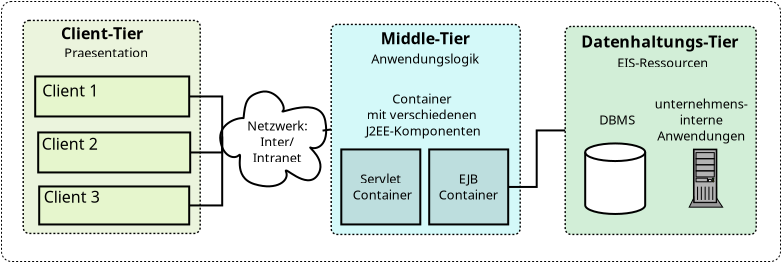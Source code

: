 <?xml version="1.0" encoding="UTF-8"?>
<dia:diagram xmlns:dia="http://www.lysator.liu.se/~alla/dia/">
  <dia:layer name="Hintergrund" visible="true">
    <dia:object type="Standard - Box" version="0" id="O0">
      <dia:attribute name="obj_pos">
        <dia:point val="7.565,9.365"/>
      </dia:attribute>
      <dia:attribute name="obj_bb">
        <dia:rectangle val="7.54,9.34;46.54,22.39"/>
      </dia:attribute>
      <dia:attribute name="elem_corner">
        <dia:point val="7.565,9.365"/>
      </dia:attribute>
      <dia:attribute name="elem_width">
        <dia:real val="38.95"/>
      </dia:attribute>
      <dia:attribute name="elem_height">
        <dia:real val="13"/>
      </dia:attribute>
      <dia:attribute name="border_width">
        <dia:real val="0.05"/>
      </dia:attribute>
      <dia:attribute name="show_background">
        <dia:boolean val="true"/>
      </dia:attribute>
      <dia:attribute name="line_style">
        <dia:enum val="1"/>
      </dia:attribute>
      <dia:attribute name="dashlength">
        <dia:real val="0.1"/>
      </dia:attribute>
      <dia:attribute name="corner_radius">
        <dia:real val="0.5"/>
      </dia:attribute>
    </dia:object>
    <dia:object type="Standard - Box" version="0" id="O1">
      <dia:attribute name="obj_pos">
        <dia:point val="8.65,10.312"/>
      </dia:attribute>
      <dia:attribute name="obj_bb">
        <dia:rectangle val="8.615,10.277;17.535,20.997"/>
      </dia:attribute>
      <dia:attribute name="elem_corner">
        <dia:point val="8.65,10.312"/>
      </dia:attribute>
      <dia:attribute name="elem_width">
        <dia:real val="8.85"/>
      </dia:attribute>
      <dia:attribute name="elem_height">
        <dia:real val="10.65"/>
      </dia:attribute>
      <dia:attribute name="border_width">
        <dia:real val="0.07"/>
      </dia:attribute>
      <dia:attribute name="inner_color">
        <dia:color val="#ebf4dd"/>
      </dia:attribute>
      <dia:attribute name="show_background">
        <dia:boolean val="true"/>
      </dia:attribute>
      <dia:attribute name="line_style">
        <dia:enum val="1"/>
      </dia:attribute>
      <dia:attribute name="dashlength">
        <dia:real val="0.1"/>
      </dia:attribute>
      <dia:attribute name="corner_radius">
        <dia:real val="0.3"/>
      </dia:attribute>
    </dia:object>
    <dia:object type="Standard - Box" version="0" id="O2">
      <dia:attribute name="obj_pos">
        <dia:point val="24.05,10.512"/>
      </dia:attribute>
      <dia:attribute name="obj_bb">
        <dia:rectangle val="24.015,10.477;33.535,21.047"/>
      </dia:attribute>
      <dia:attribute name="elem_corner">
        <dia:point val="24.05,10.512"/>
      </dia:attribute>
      <dia:attribute name="elem_width">
        <dia:real val="9.45"/>
      </dia:attribute>
      <dia:attribute name="elem_height">
        <dia:real val="10.5"/>
      </dia:attribute>
      <dia:attribute name="border_width">
        <dia:real val="0.07"/>
      </dia:attribute>
      <dia:attribute name="inner_color">
        <dia:color val="#d4f9f9"/>
      </dia:attribute>
      <dia:attribute name="show_background">
        <dia:boolean val="true"/>
      </dia:attribute>
      <dia:attribute name="line_style">
        <dia:enum val="1"/>
      </dia:attribute>
      <dia:attribute name="dashlength">
        <dia:real val="0.1"/>
      </dia:attribute>
      <dia:attribute name="corner_radius">
        <dia:real val="0.3"/>
      </dia:attribute>
    </dia:object>
    <dia:object type="Standard - Box" version="0" id="O3">
      <dia:attribute name="obj_pos">
        <dia:point val="35.75,10.613"/>
      </dia:attribute>
      <dia:attribute name="obj_bb">
        <dia:rectangle val="35.715,10.578;45.335,21.047"/>
      </dia:attribute>
      <dia:attribute name="elem_corner">
        <dia:point val="35.75,10.613"/>
      </dia:attribute>
      <dia:attribute name="elem_width">
        <dia:real val="9.55"/>
      </dia:attribute>
      <dia:attribute name="elem_height">
        <dia:real val="10.4"/>
      </dia:attribute>
      <dia:attribute name="border_width">
        <dia:real val="0.07"/>
      </dia:attribute>
      <dia:attribute name="inner_color">
        <dia:color val="#d2eed7"/>
      </dia:attribute>
      <dia:attribute name="show_background">
        <dia:boolean val="true"/>
      </dia:attribute>
      <dia:attribute name="line_style">
        <dia:enum val="1"/>
      </dia:attribute>
      <dia:attribute name="dashlength">
        <dia:real val="0.1"/>
      </dia:attribute>
      <dia:attribute name="corner_radius">
        <dia:real val="0.3"/>
      </dia:attribute>
    </dia:object>
    <dia:object type="Standard - Text" version="0" id="O4">
      <dia:attribute name="obj_pos">
        <dia:point val="12.6,11.25"/>
      </dia:attribute>
      <dia:attribute name="obj_bb">
        <dia:rectangle val="10.475,10.4;14.725,11.65"/>
      </dia:attribute>
      <dia:attribute name="text">
        <dia:composite type="text">
          <dia:attribute name="string">
            <dia:string>#Client-Tier#</dia:string>
          </dia:attribute>
          <dia:attribute name="font">
            <dia:font family="sans" style="80" name="Helvetica"/>
          </dia:attribute>
          <dia:attribute name="height">
            <dia:real val="1"/>
          </dia:attribute>
          <dia:attribute name="pos">
            <dia:point val="12.6,11.25"/>
          </dia:attribute>
          <dia:attribute name="color">
            <dia:color val="#000000"/>
          </dia:attribute>
          <dia:attribute name="alignment">
            <dia:enum val="1"/>
          </dia:attribute>
        </dia:composite>
      </dia:attribute>
    </dia:object>
    <dia:object type="Standard - Text" version="0" id="O5">
      <dia:attribute name="obj_pos">
        <dia:point val="28.75,11.5"/>
      </dia:attribute>
      <dia:attribute name="obj_bb">
        <dia:rectangle val="26.425,10.65;31.075,11.9"/>
      </dia:attribute>
      <dia:attribute name="text">
        <dia:composite type="text">
          <dia:attribute name="string">
            <dia:string>#Middle-Tier#</dia:string>
          </dia:attribute>
          <dia:attribute name="font">
            <dia:font family="sans" style="80" name="Helvetica"/>
          </dia:attribute>
          <dia:attribute name="height">
            <dia:real val="1"/>
          </dia:attribute>
          <dia:attribute name="pos">
            <dia:point val="28.75,11.5"/>
          </dia:attribute>
          <dia:attribute name="color">
            <dia:color val="#000000"/>
          </dia:attribute>
          <dia:attribute name="alignment">
            <dia:enum val="1"/>
          </dia:attribute>
        </dia:composite>
      </dia:attribute>
    </dia:object>
    <dia:object type="Standard - Box" version="0" id="O6">
      <dia:attribute name="obj_pos">
        <dia:point val="9.25,13.113"/>
      </dia:attribute>
      <dia:attribute name="obj_bb">
        <dia:rectangle val="9.2,13.062;17.0,15.162"/>
      </dia:attribute>
      <dia:attribute name="elem_corner">
        <dia:point val="9.25,13.113"/>
      </dia:attribute>
      <dia:attribute name="elem_width">
        <dia:real val="7.7"/>
      </dia:attribute>
      <dia:attribute name="elem_height">
        <dia:real val="2"/>
      </dia:attribute>
      <dia:attribute name="inner_color">
        <dia:color val="#e6f6cd"/>
      </dia:attribute>
      <dia:attribute name="show_background">
        <dia:boolean val="true"/>
      </dia:attribute>
    </dia:object>
    <dia:object type="Standard - Box" version="0" id="O7">
      <dia:attribute name="obj_pos">
        <dia:point val="9.4,15.912"/>
      </dia:attribute>
      <dia:attribute name="obj_bb">
        <dia:rectangle val="9.35,15.863;17.05,17.962"/>
      </dia:attribute>
      <dia:attribute name="elem_corner">
        <dia:point val="9.4,15.912"/>
      </dia:attribute>
      <dia:attribute name="elem_width">
        <dia:real val="7.6"/>
      </dia:attribute>
      <dia:attribute name="elem_height">
        <dia:real val="2"/>
      </dia:attribute>
      <dia:attribute name="inner_color">
        <dia:color val="#e6f6cd"/>
      </dia:attribute>
      <dia:attribute name="show_background">
        <dia:boolean val="true"/>
      </dia:attribute>
    </dia:object>
    <dia:object type="Standard - Box" version="0" id="O8">
      <dia:attribute name="obj_pos">
        <dia:point val="9.45,18.613"/>
      </dia:attribute>
      <dia:attribute name="obj_bb">
        <dia:rectangle val="9.4,18.562;17.0,20.562"/>
      </dia:attribute>
      <dia:attribute name="elem_corner">
        <dia:point val="9.45,18.613"/>
      </dia:attribute>
      <dia:attribute name="elem_width">
        <dia:real val="7.5"/>
      </dia:attribute>
      <dia:attribute name="elem_height">
        <dia:real val="1.9"/>
      </dia:attribute>
      <dia:attribute name="inner_color">
        <dia:color val="#e6f6cd"/>
      </dia:attribute>
      <dia:attribute name="show_background">
        <dia:boolean val="true"/>
      </dia:attribute>
    </dia:object>
    <dia:object type="Standard - Text" version="0" id="O9">
      <dia:attribute name="obj_pos">
        <dia:point val="9.6,14.113"/>
      </dia:attribute>
      <dia:attribute name="obj_bb">
        <dia:rectangle val="9.6,13.262;12.4,14.512"/>
      </dia:attribute>
      <dia:attribute name="text">
        <dia:composite type="text">
          <dia:attribute name="string">
            <dia:string>#Client 1#</dia:string>
          </dia:attribute>
          <dia:attribute name="font">
            <dia:font family="sans" style="0" name="Helvetica"/>
          </dia:attribute>
          <dia:attribute name="height">
            <dia:real val="1"/>
          </dia:attribute>
          <dia:attribute name="pos">
            <dia:point val="9.6,14.113"/>
          </dia:attribute>
          <dia:attribute name="color">
            <dia:color val="#000000"/>
          </dia:attribute>
          <dia:attribute name="alignment">
            <dia:enum val="0"/>
          </dia:attribute>
        </dia:composite>
      </dia:attribute>
    </dia:object>
    <dia:object type="Standard - Text" version="0" id="O10">
      <dia:attribute name="obj_pos">
        <dia:point val="9.58,16.777"/>
      </dia:attribute>
      <dia:attribute name="obj_bb">
        <dia:rectangle val="9.58,15.928;12.33,17.177"/>
      </dia:attribute>
      <dia:attribute name="text">
        <dia:composite type="text">
          <dia:attribute name="string">
            <dia:string>#Client 2#</dia:string>
          </dia:attribute>
          <dia:attribute name="font">
            <dia:font family="sans" style="0" name="Helvetica"/>
          </dia:attribute>
          <dia:attribute name="height">
            <dia:real val="1"/>
          </dia:attribute>
          <dia:attribute name="pos">
            <dia:point val="9.58,16.777"/>
          </dia:attribute>
          <dia:attribute name="color">
            <dia:color val="#000000"/>
          </dia:attribute>
          <dia:attribute name="alignment">
            <dia:enum val="0"/>
          </dia:attribute>
        </dia:composite>
      </dia:attribute>
    </dia:object>
    <dia:object type="Standard - Text" version="0" id="O11">
      <dia:attribute name="obj_pos">
        <dia:point val="9.68,19.427"/>
      </dia:attribute>
      <dia:attribute name="obj_bb">
        <dia:rectangle val="9.68,18.578;12.38,19.828"/>
      </dia:attribute>
      <dia:attribute name="text">
        <dia:composite type="text">
          <dia:attribute name="string">
            <dia:string>#Client 3#</dia:string>
          </dia:attribute>
          <dia:attribute name="font">
            <dia:font family="sans" style="0" name="Helvetica"/>
          </dia:attribute>
          <dia:attribute name="height">
            <dia:real val="1"/>
          </dia:attribute>
          <dia:attribute name="pos">
            <dia:point val="9.68,19.427"/>
          </dia:attribute>
          <dia:attribute name="color">
            <dia:color val="#000000"/>
          </dia:attribute>
          <dia:attribute name="alignment">
            <dia:enum val="0"/>
          </dia:attribute>
        </dia:composite>
      </dia:attribute>
    </dia:object>
    <dia:object type="Standard - Box" version="0" id="O12">
      <dia:attribute name="obj_pos">
        <dia:point val="28.95,16.762"/>
      </dia:attribute>
      <dia:attribute name="obj_bb">
        <dia:rectangle val="28.9,16.712;32.95,20.562"/>
      </dia:attribute>
      <dia:attribute name="elem_corner">
        <dia:point val="28.95,16.762"/>
      </dia:attribute>
      <dia:attribute name="elem_width">
        <dia:real val="3.95"/>
      </dia:attribute>
      <dia:attribute name="elem_height">
        <dia:real val="3.75"/>
      </dia:attribute>
      <dia:attribute name="inner_color">
        <dia:color val="#bddede"/>
      </dia:attribute>
      <dia:attribute name="show_background">
        <dia:boolean val="true"/>
      </dia:attribute>
    </dia:object>
    <dia:object type="Standard - Text" version="0" id="O13">
      <dia:attribute name="obj_pos">
        <dia:point val="28.65,14.463"/>
      </dia:attribute>
      <dia:attribute name="obj_bb">
        <dia:rectangle val="25.725,13.74;31.598,16.407"/>
      </dia:attribute>
      <dia:attribute name="text">
        <dia:composite type="text">
          <dia:attribute name="string">
            <dia:string>#Container 
mit verschiedenen 
J2EE-Komponenten#</dia:string>
          </dia:attribute>
          <dia:attribute name="font">
            <dia:font family="sans" style="0" name="Helvetica"/>
          </dia:attribute>
          <dia:attribute name="height">
            <dia:real val="0.8"/>
          </dia:attribute>
          <dia:attribute name="pos">
            <dia:point val="28.65,14.463"/>
          </dia:attribute>
          <dia:attribute name="color">
            <dia:color val="#000000"/>
          </dia:attribute>
          <dia:attribute name="alignment">
            <dia:enum val="1"/>
          </dia:attribute>
        </dia:composite>
      </dia:attribute>
    </dia:object>
    <dia:object type="UML - Association" version="0" id="O14">
      <dia:attribute name="obj_pos">
        <dia:point val="32.9,18.637"/>
      </dia:attribute>
      <dia:attribute name="obj_bb">
        <dia:rectangle val="32.85,15.762;35.8,20.238"/>
      </dia:attribute>
      <dia:attribute name="orth_points">
        <dia:point val="32.9,18.637"/>
        <dia:point val="34.325,18.637"/>
        <dia:point val="34.325,15.812"/>
        <dia:point val="35.75,15.812"/>
      </dia:attribute>
      <dia:attribute name="orth_orient">
        <dia:enum val="0"/>
        <dia:enum val="1"/>
        <dia:enum val="0"/>
      </dia:attribute>
      <dia:attribute name="name">
        <dia:string>##</dia:string>
      </dia:attribute>
      <dia:attribute name="direction">
        <dia:enum val="0"/>
      </dia:attribute>
      <dia:attribute name="ends">
        <dia:composite>
          <dia:attribute name="role">
            <dia:string>##</dia:string>
          </dia:attribute>
          <dia:attribute name="multiplicity">
            <dia:string>##</dia:string>
          </dia:attribute>
          <dia:attribute name="arrow">
            <dia:boolean val="false"/>
          </dia:attribute>
          <dia:attribute name="aggregate">
            <dia:enum val="0"/>
          </dia:attribute>
        </dia:composite>
        <dia:composite>
          <dia:attribute name="role">
            <dia:string>##</dia:string>
          </dia:attribute>
          <dia:attribute name="multiplicity">
            <dia:string>##</dia:string>
          </dia:attribute>
          <dia:attribute name="arrow">
            <dia:boolean val="false"/>
          </dia:attribute>
          <dia:attribute name="aggregate">
            <dia:enum val="0"/>
          </dia:attribute>
        </dia:composite>
      </dia:attribute>
      <dia:connections>
        <dia:connection handle="0" to="O12" connection="4"/>
        <dia:connection handle="1" to="O3" connection="3"/>
      </dia:connections>
    </dia:object>
    <dia:object type="Standard - Text" version="0" id="O15">
      <dia:attribute name="obj_pos">
        <dia:point val="36.55,11.662"/>
      </dia:attribute>
      <dia:attribute name="obj_bb">
        <dia:rectangle val="36.55,10.785;44.428,12.117"/>
      </dia:attribute>
      <dia:attribute name="text">
        <dia:composite type="text">
          <dia:attribute name="string">
            <dia:string>#Datenhaltungs-Tier#</dia:string>
          </dia:attribute>
          <dia:attribute name="font">
            <dia:font family="sans" style="80" name="Helvetica"/>
          </dia:attribute>
          <dia:attribute name="height">
            <dia:real val="1"/>
          </dia:attribute>
          <dia:attribute name="pos">
            <dia:point val="36.55,11.662"/>
          </dia:attribute>
          <dia:attribute name="color">
            <dia:color val="#000000"/>
          </dia:attribute>
          <dia:attribute name="alignment">
            <dia:enum val="0"/>
          </dia:attribute>
        </dia:composite>
      </dia:attribute>
    </dia:object>
    <dia:object type="Standard - Text" version="0" id="O16">
      <dia:attribute name="obj_pos">
        <dia:point val="37.45,15.512"/>
      </dia:attribute>
      <dia:attribute name="obj_bb">
        <dia:rectangle val="37.45,14.812;39.2,15.812"/>
      </dia:attribute>
      <dia:attribute name="text">
        <dia:composite type="text">
          <dia:attribute name="string">
            <dia:string>#DBMS#</dia:string>
          </dia:attribute>
          <dia:attribute name="font">
            <dia:font family="sans" style="0" name="Helvetica"/>
          </dia:attribute>
          <dia:attribute name="height">
            <dia:real val="0.8"/>
          </dia:attribute>
          <dia:attribute name="pos">
            <dia:point val="37.45,15.512"/>
          </dia:attribute>
          <dia:attribute name="color">
            <dia:color val="#000000"/>
          </dia:attribute>
          <dia:attribute name="alignment">
            <dia:enum val="0"/>
          </dia:attribute>
        </dia:composite>
      </dia:attribute>
    </dia:object>
    <dia:object type="Standard - Text" version="0" id="O17">
      <dia:attribute name="obj_pos">
        <dia:point val="10.7,12.162"/>
      </dia:attribute>
      <dia:attribute name="obj_bb">
        <dia:rectangle val="10.7,11.463;14.75,12.463"/>
      </dia:attribute>
      <dia:attribute name="text">
        <dia:composite type="text">
          <dia:attribute name="string">
            <dia:string>#Praesentation#</dia:string>
          </dia:attribute>
          <dia:attribute name="font">
            <dia:font family="sans" style="0" name="Helvetica"/>
          </dia:attribute>
          <dia:attribute name="height">
            <dia:real val="0.8"/>
          </dia:attribute>
          <dia:attribute name="pos">
            <dia:point val="10.7,12.162"/>
          </dia:attribute>
          <dia:attribute name="color">
            <dia:color val="#000000"/>
          </dia:attribute>
          <dia:attribute name="alignment">
            <dia:enum val="0"/>
          </dia:attribute>
        </dia:composite>
      </dia:attribute>
    </dia:object>
    <dia:object type="Standard - Box" version="0" id="O18">
      <dia:attribute name="obj_pos">
        <dia:point val="24.555,16.762"/>
      </dia:attribute>
      <dia:attribute name="obj_bb">
        <dia:rectangle val="24.505,16.712;28.555,20.562"/>
      </dia:attribute>
      <dia:attribute name="elem_corner">
        <dia:point val="24.555,16.762"/>
      </dia:attribute>
      <dia:attribute name="elem_width">
        <dia:real val="3.95"/>
      </dia:attribute>
      <dia:attribute name="elem_height">
        <dia:real val="3.75"/>
      </dia:attribute>
      <dia:attribute name="inner_color">
        <dia:color val="#bddede"/>
      </dia:attribute>
      <dia:attribute name="show_background">
        <dia:boolean val="true"/>
      </dia:attribute>
    </dia:object>
    <dia:object type="Standard - Text" version="0" id="O19">
      <dia:attribute name="obj_pos">
        <dia:point val="26.6,18.462"/>
      </dia:attribute>
      <dia:attribute name="obj_bb">
        <dia:rectangle val="25.175,17.762;28.025,19.562"/>
      </dia:attribute>
      <dia:attribute name="text">
        <dia:composite type="text">
          <dia:attribute name="string">
            <dia:string>#Servlet 
Container#</dia:string>
          </dia:attribute>
          <dia:attribute name="font">
            <dia:font family="sans" style="0" name="Helvetica"/>
          </dia:attribute>
          <dia:attribute name="height">
            <dia:real val="0.8"/>
          </dia:attribute>
          <dia:attribute name="pos">
            <dia:point val="26.6,18.462"/>
          </dia:attribute>
          <dia:attribute name="color">
            <dia:color val="#000000"/>
          </dia:attribute>
          <dia:attribute name="alignment">
            <dia:enum val="1"/>
          </dia:attribute>
        </dia:composite>
      </dia:attribute>
    </dia:object>
    <dia:object type="Standard - Text" version="0" id="O20">
      <dia:attribute name="obj_pos">
        <dia:point val="30.9,18.462"/>
      </dia:attribute>
      <dia:attribute name="obj_bb">
        <dia:rectangle val="29.475,17.762;32.325,19.562"/>
      </dia:attribute>
      <dia:attribute name="text">
        <dia:composite type="text">
          <dia:attribute name="string">
            <dia:string>#EJB
Container#</dia:string>
          </dia:attribute>
          <dia:attribute name="font">
            <dia:font family="sans" style="0" name="Helvetica"/>
          </dia:attribute>
          <dia:attribute name="height">
            <dia:real val="0.8"/>
          </dia:attribute>
          <dia:attribute name="pos">
            <dia:point val="30.9,18.462"/>
          </dia:attribute>
          <dia:attribute name="color">
            <dia:color val="#000000"/>
          </dia:attribute>
          <dia:attribute name="alignment">
            <dia:enum val="1"/>
          </dia:attribute>
        </dia:composite>
      </dia:attribute>
    </dia:object>
    <dia:object type="Network - Cloud" version="0" id="O21">
      <dia:attribute name="obj_pos">
        <dia:point val="18.5,13.863"/>
      </dia:attribute>
      <dia:attribute name="obj_bb">
        <dia:rectangle val="18.5,13.863;23.8,18.607"/>
      </dia:attribute>
      <dia:attribute name="elem_corner">
        <dia:point val="18.5,13.863"/>
      </dia:attribute>
      <dia:attribute name="elem_width">
        <dia:real val="5.3"/>
      </dia:attribute>
      <dia:attribute name="elem_height">
        <dia:real val="4.745"/>
      </dia:attribute>
      <dia:attribute name="inner_color">
        <dia:color val="#ddf4fa"/>
      </dia:attribute>
      <dia:attribute name="show_background">
        <dia:boolean val="true"/>
      </dia:attribute>
      <dia:attribute name="flip_horizontal">
        <dia:boolean val="false"/>
      </dia:attribute>
      <dia:attribute name="flip_vertical">
        <dia:boolean val="false"/>
      </dia:attribute>
      <dia:attribute name="padding">
        <dia:real val="0.354"/>
      </dia:attribute>
      <dia:attribute name="text">
        <dia:composite type="text">
          <dia:attribute name="string">
            <dia:string>##</dia:string>
          </dia:attribute>
          <dia:attribute name="font">
            <dia:font family="sans" style="0" name="Helvetica"/>
          </dia:attribute>
          <dia:attribute name="height">
            <dia:real val="0.8"/>
          </dia:attribute>
          <dia:attribute name="pos">
            <dia:point val="21.292,16.619"/>
          </dia:attribute>
          <dia:attribute name="color">
            <dia:color val="#000000"/>
          </dia:attribute>
          <dia:attribute name="alignment">
            <dia:enum val="1"/>
          </dia:attribute>
        </dia:composite>
      </dia:attribute>
    </dia:object>
    <dia:object type="Standard - ZigZagLine" version="0" id="O22">
      <dia:attribute name="obj_pos">
        <dia:point val="16.95,14.113"/>
      </dia:attribute>
      <dia:attribute name="obj_bb">
        <dia:rectangle val="16.9,14.062;18.649,16.215"/>
      </dia:attribute>
      <dia:attribute name="orth_points">
        <dia:point val="16.95,14.113"/>
        <dia:point val="18.599,14.113"/>
        <dia:point val="18.599,16.165"/>
      </dia:attribute>
      <dia:attribute name="orth_orient">
        <dia:enum val="0"/>
        <dia:enum val="1"/>
      </dia:attribute>
      <dia:connections>
        <dia:connection handle="0" to="O6" connection="4"/>
        <dia:connection handle="1" to="O21" connection="0"/>
      </dia:connections>
    </dia:object>
    <dia:object type="Standard - ZigZagLine" version="0" id="O23">
      <dia:attribute name="obj_pos">
        <dia:point val="16.95,19.562"/>
      </dia:attribute>
      <dia:attribute name="obj_bb">
        <dia:rectangle val="16.9,16.115;18.65,19.613"/>
      </dia:attribute>
      <dia:attribute name="orth_points">
        <dia:point val="16.95,19.562"/>
        <dia:point val="18.6,19.562"/>
        <dia:point val="18.6,16.165"/>
        <dia:point val="18.599,16.165"/>
      </dia:attribute>
      <dia:attribute name="orth_orient">
        <dia:enum val="0"/>
        <dia:enum val="1"/>
        <dia:enum val="0"/>
      </dia:attribute>
      <dia:attribute name="autorouting">
        <dia:boolean val="false"/>
      </dia:attribute>
      <dia:connections>
        <dia:connection handle="0" to="O8" connection="4"/>
        <dia:connection handle="1" to="O21" connection="0"/>
      </dia:connections>
    </dia:object>
    <dia:object type="Standard - ZigZagLine" version="0" id="O24">
      <dia:attribute name="obj_pos">
        <dia:point val="17.0,16.913"/>
      </dia:attribute>
      <dia:attribute name="obj_bb">
        <dia:rectangle val="16.95,16.115;18.649,16.962"/>
      </dia:attribute>
      <dia:attribute name="orth_points">
        <dia:point val="17.0,16.913"/>
        <dia:point val="18.599,16.913"/>
        <dia:point val="18.599,16.165"/>
      </dia:attribute>
      <dia:attribute name="orth_orient">
        <dia:enum val="0"/>
        <dia:enum val="1"/>
      </dia:attribute>
      <dia:connections>
        <dia:connection handle="0" to="O7" connection="4"/>
        <dia:connection handle="1" to="O21" connection="0"/>
      </dia:connections>
    </dia:object>
    <dia:object type="Standard - Line" version="0" id="O25">
      <dia:attribute name="obj_pos">
        <dia:point val="24.05,15.762"/>
      </dia:attribute>
      <dia:attribute name="obj_bb">
        <dia:rectangle val="23.562,15.706;24.106,15.876"/>
      </dia:attribute>
      <dia:attribute name="conn_endpoints">
        <dia:point val="24.05,15.762"/>
        <dia:point val="23.618,15.82"/>
      </dia:attribute>
      <dia:attribute name="numcp">
        <dia:int val="1"/>
      </dia:attribute>
      <dia:connections>
        <dia:connection handle="0" to="O2" connection="3"/>
        <dia:connection handle="1" to="O21" connection="2"/>
      </dia:connections>
    </dia:object>
    <dia:object type="Standard - Text" version="0" id="O26">
      <dia:attribute name="obj_pos">
        <dia:point val="21.35,15.812"/>
      </dia:attribute>
      <dia:attribute name="obj_bb">
        <dia:rectangle val="19.775,15.113;22.925,17.712"/>
      </dia:attribute>
      <dia:attribute name="text">
        <dia:composite type="text">
          <dia:attribute name="string">
            <dia:string>#Netzwerk:
Inter/
Intranet#</dia:string>
          </dia:attribute>
          <dia:attribute name="font">
            <dia:font family="sans" style="0" name="Helvetica"/>
          </dia:attribute>
          <dia:attribute name="height">
            <dia:real val="0.8"/>
          </dia:attribute>
          <dia:attribute name="pos">
            <dia:point val="21.35,15.812"/>
          </dia:attribute>
          <dia:attribute name="color">
            <dia:color val="#000000"/>
          </dia:attribute>
          <dia:attribute name="alignment">
            <dia:enum val="1"/>
          </dia:attribute>
        </dia:composite>
      </dia:attribute>
    </dia:object>
    <dia:object type="Network - Storage" version="0" id="O27">
      <dia:attribute name="obj_pos">
        <dia:point val="36.75,16.461"/>
      </dia:attribute>
      <dia:attribute name="obj_bb">
        <dia:rectangle val="36.7,16.411;39.799,20.989"/>
      </dia:attribute>
      <dia:attribute name="elem_corner">
        <dia:point val="36.75,16.461"/>
      </dia:attribute>
      <dia:attribute name="elem_width">
        <dia:real val="2.999"/>
      </dia:attribute>
      <dia:attribute name="elem_height">
        <dia:real val="3.528"/>
      </dia:attribute>
      <dia:attribute name="inner_color">
        <dia:color val="#bdeec5"/>
      </dia:attribute>
      <dia:attribute name="show_background">
        <dia:boolean val="true"/>
      </dia:attribute>
      <dia:attribute name="flip_horizontal">
        <dia:boolean val="false"/>
      </dia:attribute>
      <dia:attribute name="flip_vertical">
        <dia:boolean val="false"/>
      </dia:attribute>
      <dia:attribute name="padding">
        <dia:real val="0.354"/>
      </dia:attribute>
      <dia:attribute name="text">
        <dia:composite type="text">
          <dia:attribute name="string">
            <dia:string>##</dia:string>
          </dia:attribute>
          <dia:attribute name="font">
            <dia:font family="sans" style="0" name="Helvetica"/>
          </dia:attribute>
          <dia:attribute name="height">
            <dia:real val="0.8"/>
          </dia:attribute>
          <dia:attribute name="pos">
            <dia:point val="38.514,20.689"/>
          </dia:attribute>
          <dia:attribute name="color">
            <dia:color val="#000000"/>
          </dia:attribute>
          <dia:attribute name="alignment">
            <dia:enum val="1"/>
          </dia:attribute>
        </dia:composite>
      </dia:attribute>
    </dia:object>
    <dia:object type="Standard - Text" version="0" id="O28">
      <dia:attribute name="obj_pos">
        <dia:point val="26.055,12.463"/>
      </dia:attribute>
      <dia:attribute name="obj_bb">
        <dia:rectangle val="26.055,11.762;31.305,12.762"/>
      </dia:attribute>
      <dia:attribute name="text">
        <dia:composite type="text">
          <dia:attribute name="string">
            <dia:string>#Anwendungslogik#</dia:string>
          </dia:attribute>
          <dia:attribute name="font">
            <dia:font family="sans" style="0" name="Helvetica"/>
          </dia:attribute>
          <dia:attribute name="height">
            <dia:real val="0.8"/>
          </dia:attribute>
          <dia:attribute name="pos">
            <dia:point val="26.055,12.463"/>
          </dia:attribute>
          <dia:attribute name="color">
            <dia:color val="#000000"/>
          </dia:attribute>
          <dia:attribute name="alignment">
            <dia:enum val="0"/>
          </dia:attribute>
        </dia:composite>
      </dia:attribute>
    </dia:object>
    <dia:object type="Standard - Text" version="0" id="O29">
      <dia:attribute name="obj_pos">
        <dia:point val="38.355,12.662"/>
      </dia:attribute>
      <dia:attribute name="obj_bb">
        <dia:rectangle val="38.355,11.94;43.178,13.008"/>
      </dia:attribute>
      <dia:attribute name="text">
        <dia:composite type="text">
          <dia:attribute name="string">
            <dia:string>#EIS-Ressourcen#</dia:string>
          </dia:attribute>
          <dia:attribute name="font">
            <dia:font family="sans" style="0" name="Helvetica"/>
          </dia:attribute>
          <dia:attribute name="height">
            <dia:real val="0.8"/>
          </dia:attribute>
          <dia:attribute name="pos">
            <dia:point val="38.355,12.662"/>
          </dia:attribute>
          <dia:attribute name="color">
            <dia:color val="#000000"/>
          </dia:attribute>
          <dia:attribute name="alignment">
            <dia:enum val="0"/>
          </dia:attribute>
        </dia:composite>
      </dia:attribute>
    </dia:object>
    <dia:object type="Network - General Computer (Tower)" version="0" id="O30">
      <dia:attribute name="obj_pos">
        <dia:point val="41.95,16.762"/>
      </dia:attribute>
      <dia:attribute name="obj_bb">
        <dia:rectangle val="41.942,16.723;43.63,20.725"/>
      </dia:attribute>
      <dia:attribute name="elem_corner">
        <dia:point val="41.95,16.762"/>
      </dia:attribute>
      <dia:attribute name="elem_width">
        <dia:real val="1.671"/>
      </dia:attribute>
      <dia:attribute name="elem_height">
        <dia:real val="2.886"/>
      </dia:attribute>
      <dia:attribute name="show_background">
        <dia:boolean val="true"/>
      </dia:attribute>
      <dia:attribute name="flip_horizontal">
        <dia:boolean val="false"/>
      </dia:attribute>
      <dia:attribute name="flip_vertical">
        <dia:boolean val="false"/>
      </dia:attribute>
      <dia:attribute name="padding">
        <dia:real val="0.354"/>
      </dia:attribute>
      <dia:attribute name="text">
        <dia:composite type="text">
          <dia:attribute name="string">
            <dia:string>##</dia:string>
          </dia:attribute>
          <dia:attribute name="font">
            <dia:font family="sans" style="0" name="Helvetica"/>
          </dia:attribute>
          <dia:attribute name="height">
            <dia:real val="0.8"/>
          </dia:attribute>
          <dia:attribute name="pos">
            <dia:point val="42.785,20.425"/>
          </dia:attribute>
          <dia:attribute name="color">
            <dia:color val="#000000"/>
          </dia:attribute>
          <dia:attribute name="alignment">
            <dia:enum val="1"/>
          </dia:attribute>
        </dia:composite>
      </dia:attribute>
    </dia:object>
    <dia:object type="Standard - Text" version="0" id="O31">
      <dia:attribute name="obj_pos">
        <dia:point val="42.555,14.713"/>
      </dia:attribute>
      <dia:attribute name="obj_bb">
        <dia:rectangle val="40.28,13.99;44.852,16.657"/>
      </dia:attribute>
      <dia:attribute name="text">
        <dia:composite type="text">
          <dia:attribute name="string">
            <dia:string>#unternehmens-
interne
Anwendungen#</dia:string>
          </dia:attribute>
          <dia:attribute name="font">
            <dia:font family="sans" style="0" name="Helvetica"/>
          </dia:attribute>
          <dia:attribute name="height">
            <dia:real val="0.8"/>
          </dia:attribute>
          <dia:attribute name="pos">
            <dia:point val="42.555,14.713"/>
          </dia:attribute>
          <dia:attribute name="color">
            <dia:color val="#000000"/>
          </dia:attribute>
          <dia:attribute name="alignment">
            <dia:enum val="1"/>
          </dia:attribute>
        </dia:composite>
      </dia:attribute>
    </dia:object>
  </dia:layer>
</dia:diagram>
